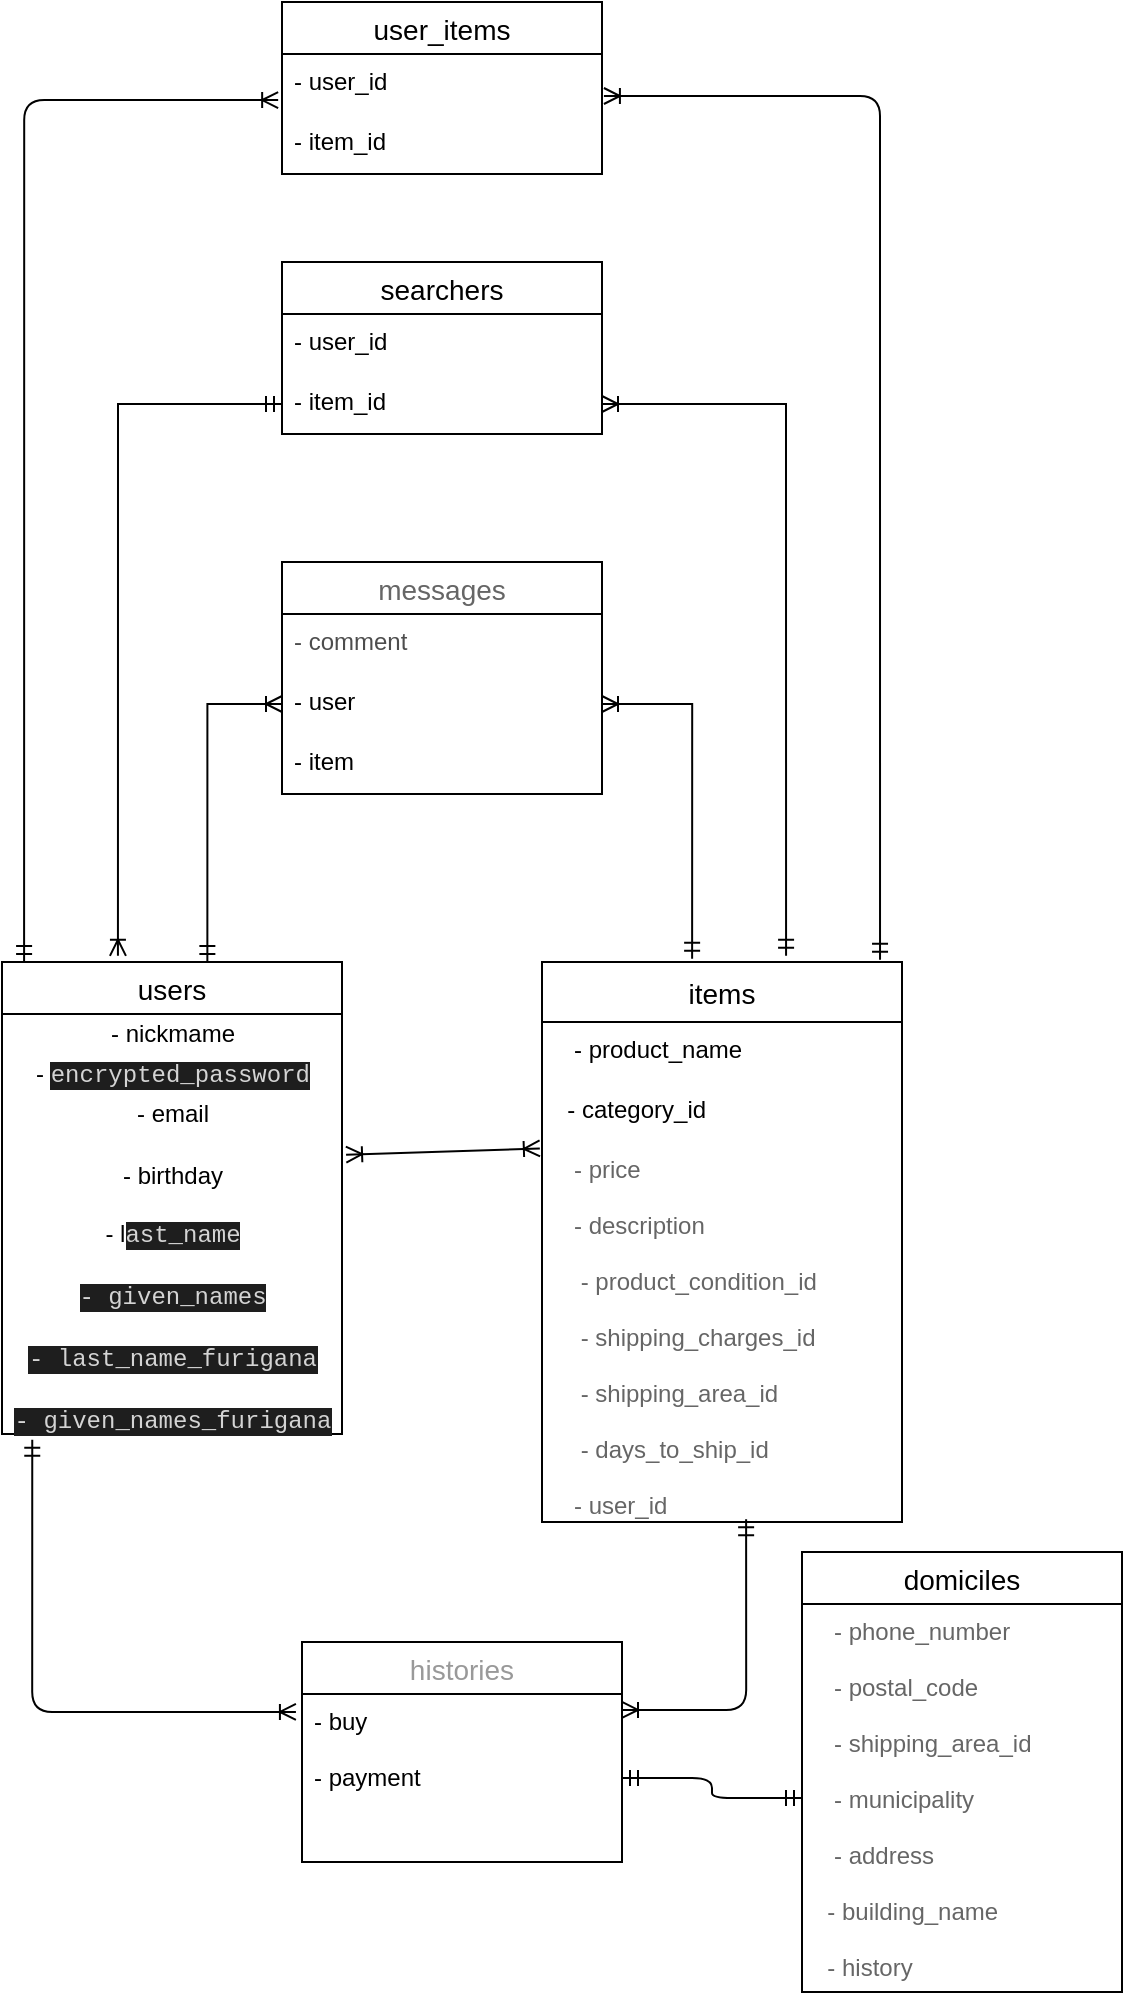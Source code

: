 <mxfile>
    <diagram id="iNz2Ei_-lWCGaTxSvaLR" name="ページ1">
        <mxGraphModel dx="312" dy="1689" grid="1" gridSize="10" guides="1" tooltips="1" connect="0" arrows="1" fold="1" page="1" pageScale="1" pageWidth="827" pageHeight="1169" math="0" shadow="0">
            <root>
                <mxCell id="0"/>
                <mxCell id="1" parent="0"/>
                <mxCell id="2" value="users" style="swimlane;fontStyle=0;childLayout=stackLayout;horizontal=1;startSize=26;horizontalStack=0;resizeParent=1;resizeParentMax=0;resizeLast=0;collapsible=1;marginBottom=0;align=center;fontSize=14;" parent="1" vertex="1">
                    <mxGeometry x="40" y="200" width="170" height="236" as="geometry">
                        <mxRectangle x="40" y="200" width="70" height="26" as="alternateBounds"/>
                    </mxGeometry>
                </mxCell>
                <mxCell id="18" value="- nickmame" style="text;html=1;align=center;verticalAlign=middle;resizable=0;points=[];autosize=1;" parent="2" vertex="1">
                    <mxGeometry y="26" width="170" height="20" as="geometry"/>
                </mxCell>
                <mxCell id="24" value="-&amp;nbsp;&lt;span style=&quot;background-color: rgb(30 , 30 , 30) ; color: rgb(212 , 212 , 212) ; font-family: &amp;#34;menlo&amp;#34; , &amp;#34;monaco&amp;#34; , &amp;#34;courier new&amp;#34; , monospace&quot;&gt;encrypted_password&lt;/span&gt;" style="text;html=1;align=center;verticalAlign=middle;resizable=0;points=[];autosize=1;rotation=0;" parent="2" vertex="1">
                    <mxGeometry y="46" width="170" height="20" as="geometry"/>
                </mxCell>
                <mxCell id="21" value="- email" style="text;html=1;align=center;verticalAlign=middle;resizable=0;points=[];autosize=1;" parent="2" vertex="1">
                    <mxGeometry y="66" width="170" height="20" as="geometry"/>
                </mxCell>
                <mxCell id="40" value="&lt;br&gt;- birthday&lt;br&gt;&lt;br&gt;- l&lt;span style=&quot;background-color: rgb(30 , 30 , 30) ; color: rgb(212 , 212 , 212) ; font-family: &amp;#34;menlo&amp;#34; , &amp;#34;monaco&amp;#34; , &amp;#34;courier new&amp;#34; , monospace&quot;&gt;ast_name&lt;br&gt;&lt;br&gt;-&amp;nbsp;&lt;/span&gt;&lt;span style=&quot;background-color: rgb(30 , 30 , 30) ; color: rgb(212 , 212 , 212) ; font-family: &amp;#34;menlo&amp;#34; , &amp;#34;monaco&amp;#34; , &amp;#34;courier new&amp;#34; , monospace&quot;&gt;given_names&lt;br&gt;&lt;br&gt;-&amp;nbsp;&lt;/span&gt;&lt;span style=&quot;background-color: rgb(30 , 30 , 30) ; color: rgb(212 , 212 , 212) ; font-family: &amp;#34;menlo&amp;#34; , &amp;#34;monaco&amp;#34; , &amp;#34;courier new&amp;#34; , monospace&quot;&gt;last_name_furigana&lt;br&gt;&lt;br&gt;-&amp;nbsp;&lt;/span&gt;&lt;span style=&quot;background-color: rgb(30 , 30 , 30) ; color: rgb(212 , 212 , 212) ; font-family: &amp;#34;menlo&amp;#34; , &amp;#34;monaco&amp;#34; , &amp;#34;courier new&amp;#34; , monospace&quot;&gt;given_names_furigana&lt;/span&gt;" style="text;html=1;align=center;verticalAlign=middle;resizable=0;points=[];autosize=1;" parent="2" vertex="1">
                    <mxGeometry y="86" width="170" height="150" as="geometry"/>
                </mxCell>
                <mxCell id="6" value="items" style="swimlane;fontStyle=0;childLayout=stackLayout;horizontal=1;startSize=30;horizontalStack=0;resizeParent=1;resizeParentMax=0;resizeLast=0;collapsible=1;marginBottom=0;align=center;fontSize=14;" parent="1" vertex="1">
                    <mxGeometry x="310" y="200" width="180" height="280" as="geometry"/>
                </mxCell>
                <mxCell id="7" value="   - product_name" style="text;strokeColor=none;fillColor=none;spacingLeft=4;spacingRight=4;overflow=hidden;rotatable=0;points=[[0,0.5],[1,0.5]];portConstraint=eastwest;fontSize=12;" parent="6" vertex="1">
                    <mxGeometry y="30" width="180" height="30" as="geometry"/>
                </mxCell>
                <mxCell id="8" value="  - category_id" style="text;strokeColor=none;fillColor=none;spacingLeft=4;spacingRight=4;overflow=hidden;rotatable=0;points=[[0,0.5],[1,0.5]];portConstraint=eastwest;fontSize=12;" parent="6" vertex="1">
                    <mxGeometry y="60" width="180" height="30" as="geometry"/>
                </mxCell>
                <mxCell id="9" value="   - price&#10;&#10;   - description&#10;&#10;    - product_condition_id&#10;&#10;    - shipping_charges_id&#10;&#10;    - shipping_area_id&#10;&#10;    - days_to_ship_id&#10;&#10;   - user_id&#10;" style="text;strokeColor=none;fillColor=none;spacingLeft=4;spacingRight=4;overflow=hidden;rotatable=0;points=[[0,0.5],[1,0.5]];portConstraint=eastwest;fontSize=12;fontColor=#666666;" parent="6" vertex="1">
                    <mxGeometry y="90" width="180" height="190" as="geometry"/>
                </mxCell>
                <mxCell id="10" value="histories" style="swimlane;fontStyle=0;childLayout=stackLayout;horizontal=1;startSize=26;horizontalStack=0;resizeParent=1;resizeParentMax=0;resizeLast=0;collapsible=1;marginBottom=0;align=center;fontSize=14;fontColor=#999999;" parent="1" vertex="1">
                    <mxGeometry x="190" y="540" width="160" height="110" as="geometry"/>
                </mxCell>
                <mxCell id="11" value="- buy&#10;&#10;- payment&#10;" style="text;strokeColor=none;fillColor=none;spacingLeft=4;spacingRight=4;overflow=hidden;rotatable=0;points=[[0,0.5],[1,0.5]];portConstraint=eastwest;fontSize=12;" parent="10" vertex="1">
                    <mxGeometry y="26" width="160" height="84" as="geometry"/>
                </mxCell>
                <mxCell id="14" value="domiciles" style="swimlane;fontStyle=0;childLayout=stackLayout;horizontal=1;startSize=26;horizontalStack=0;resizeParent=1;resizeParentMax=0;resizeLast=0;collapsible=1;marginBottom=0;align=center;fontSize=14;" parent="1" vertex="1">
                    <mxGeometry x="440" y="495" width="160" height="220" as="geometry"/>
                </mxCell>
                <mxCell id="15" value="   - phone_number&#10;&#10;   - postal_code&#10;&#10;   - shipping_area_id&#10;&#10;   - municipality&#10;&#10;   - address &#10;&#10;  - building_name&#10;&#10;  - history" style="text;strokeColor=none;fillColor=none;spacingLeft=4;spacingRight=4;overflow=hidden;rotatable=0;points=[[0,0.5],[1,0.5]];portConstraint=eastwest;fontSize=12;fontColor=#666666;" parent="14" vertex="1">
                    <mxGeometry y="26" width="160" height="194" as="geometry"/>
                </mxCell>
                <mxCell id="52" value="user_items" style="swimlane;fontStyle=0;childLayout=stackLayout;horizontal=1;startSize=26;horizontalStack=0;resizeParent=1;resizeParentMax=0;resizeLast=0;collapsible=1;marginBottom=0;align=center;fontSize=14;" parent="1" vertex="1">
                    <mxGeometry x="180" y="-280" width="160" height="86" as="geometry"/>
                </mxCell>
                <mxCell id="53" value="- user_id" style="text;strokeColor=none;fillColor=none;spacingLeft=4;spacingRight=4;overflow=hidden;rotatable=0;points=[[0,0.5],[1,0.5]];portConstraint=eastwest;fontSize=12;" parent="52" vertex="1">
                    <mxGeometry y="26" width="160" height="30" as="geometry"/>
                </mxCell>
                <mxCell id="54" value="- item_id" style="text;strokeColor=none;fillColor=none;spacingLeft=4;spacingRight=4;overflow=hidden;rotatable=0;points=[[0,0.5],[1,0.5]];portConstraint=eastwest;fontSize=12;" parent="52" vertex="1">
                    <mxGeometry y="56" width="160" height="30" as="geometry"/>
                </mxCell>
                <mxCell id="56" value="" style="fontSize=12;html=1;endArrow=ERoneToMany;startArrow=ERoneToMany;entryX=-0.006;entryY=0.017;entryDx=0;entryDy=0;entryPerimeter=0;exitX=1.012;exitY=0.069;exitDx=0;exitDy=0;exitPerimeter=0;" parent="1" source="40" target="9" edge="1">
                    <mxGeometry width="100" height="100" relative="1" as="geometry">
                        <mxPoint x="200" y="291" as="sourcePoint"/>
                        <mxPoint x="350" y="180" as="targetPoint"/>
                    </mxGeometry>
                </mxCell>
                <mxCell id="57" value="" style="fontSize=12;html=1;endArrow=ERoneToMany;startArrow=ERmandOne;exitX=0.065;exitY=0;exitDx=0;exitDy=0;exitPerimeter=0;entryX=-0.012;entryY=0.767;entryDx=0;entryDy=0;entryPerimeter=0;edgeStyle=orthogonalEdgeStyle;" parent="1" source="2" target="53" edge="1">
                    <mxGeometry width="100" height="100" relative="1" as="geometry">
                        <mxPoint x="70" y="151" as="sourcePoint"/>
                        <mxPoint x="149" y="40" as="targetPoint"/>
                    </mxGeometry>
                </mxCell>
                <mxCell id="61" value="" style="edgeStyle=orthogonalEdgeStyle;fontSize=12;html=1;endArrow=ERoneToMany;startArrow=ERmandOne;exitX=0.939;exitY=-0.004;exitDx=0;exitDy=0;exitPerimeter=0;entryX=1.006;entryY=0.7;entryDx=0;entryDy=0;entryPerimeter=0;" parent="1" source="6" target="53" edge="1">
                    <mxGeometry width="100" height="100" relative="1" as="geometry">
                        <mxPoint x="140" y="280" as="sourcePoint"/>
                        <mxPoint x="240" y="180" as="targetPoint"/>
                    </mxGeometry>
                </mxCell>
                <mxCell id="62" value="" style="edgeStyle=orthogonalEdgeStyle;fontSize=12;html=1;endArrow=ERmandOne;startArrow=ERmandOne;entryX=0;entryY=0.5;entryDx=0;entryDy=0;" parent="1" source="11" target="15" edge="1">
                    <mxGeometry width="100" height="100" relative="1" as="geometry">
                        <mxPoint x="390" y="470" as="sourcePoint"/>
                        <mxPoint x="390" y="542" as="targetPoint"/>
                    </mxGeometry>
                </mxCell>
                <mxCell id="63" value="" style="edgeStyle=orthogonalEdgeStyle;fontSize=12;html=1;endArrow=ERoneToMany;startArrow=ERmandOne;entryX=1;entryY=0.095;entryDx=0;entryDy=0;entryPerimeter=0;exitX=0.567;exitY=0.993;exitDx=0;exitDy=0;exitPerimeter=0;verticalAlign=top;" parent="1" source="9" target="11" edge="1">
                    <mxGeometry width="100" height="100" relative="1" as="geometry">
                        <mxPoint x="140" y="360" as="sourcePoint"/>
                        <mxPoint x="240" y="260" as="targetPoint"/>
                        <Array as="points">
                            <mxPoint x="412" y="574"/>
                        </Array>
                    </mxGeometry>
                </mxCell>
                <mxCell id="64" value="" style="edgeStyle=orthogonalEdgeStyle;fontSize=12;html=1;endArrow=ERoneToMany;startArrow=ERmandOne;entryX=-0.019;entryY=0.107;entryDx=0;entryDy=0;entryPerimeter=0;exitX=0.089;exitY=1.019;exitDx=0;exitDy=0;exitPerimeter=0;" parent="1" source="40" target="11" edge="1">
                    <mxGeometry width="100" height="100" relative="1" as="geometry">
                        <mxPoint x="50" y="448" as="sourcePoint"/>
                        <mxPoint x="240" y="260" as="targetPoint"/>
                    </mxGeometry>
                </mxCell>
                <mxCell id="67" value="messages" style="swimlane;fontStyle=0;childLayout=stackLayout;horizontal=1;startSize=26;horizontalStack=0;resizeParent=1;resizeParentMax=0;resizeLast=0;collapsible=1;marginBottom=0;align=center;fontSize=14;fontColor=#666666;" parent="1" vertex="1">
                    <mxGeometry x="180" width="160" height="116" as="geometry"/>
                </mxCell>
                <mxCell id="68" value="- comment" style="text;strokeColor=none;fillColor=none;spacingLeft=4;spacingRight=4;overflow=hidden;rotatable=0;points=[[0,0.5],[1,0.5]];portConstraint=eastwest;fontSize=12;fontColor=#4D4D4D;" parent="67" vertex="1">
                    <mxGeometry y="26" width="160" height="30" as="geometry"/>
                </mxCell>
                <mxCell id="69" value="- user" style="text;strokeColor=none;fillColor=none;spacingLeft=4;spacingRight=4;overflow=hidden;rotatable=0;points=[[0,0.5],[1,0.5]];portConstraint=eastwest;fontSize=12;" parent="67" vertex="1">
                    <mxGeometry y="56" width="160" height="30" as="geometry"/>
                </mxCell>
                <mxCell id="70" value="- item" style="text;strokeColor=none;fillColor=none;spacingLeft=4;spacingRight=4;overflow=hidden;rotatable=0;points=[[0,0.5],[1,0.5]];portConstraint=eastwest;fontSize=12;" parent="67" vertex="1">
                    <mxGeometry y="86" width="160" height="30" as="geometry"/>
                </mxCell>
                <mxCell id="71" style="edgeStyle=orthogonalEdgeStyle;rounded=0;orthogonalLoop=1;jettySize=auto;html=1;entryX=0.604;entryY=0;entryDx=0;entryDy=0;entryPerimeter=0;fontColor=#FFFFFF;endArrow=ERmandOne;endFill=0;startArrow=ERoneToMany;startFill=0;" parent="1" source="69" target="2" edge="1">
                    <mxGeometry relative="1" as="geometry"/>
                </mxCell>
                <mxCell id="72" style="edgeStyle=orthogonalEdgeStyle;rounded=0;orthogonalLoop=1;jettySize=auto;html=1;exitX=1;exitY=0.5;exitDx=0;exitDy=0;entryX=0.417;entryY=-0.006;entryDx=0;entryDy=0;entryPerimeter=0;fontColor=#FFFFFF;endArrow=ERmandOne;endFill=0;startArrow=ERoneToMany;startFill=0;" parent="1" source="69" target="6" edge="1">
                    <mxGeometry relative="1" as="geometry"/>
                </mxCell>
                <mxCell id="73" value="searchers" style="swimlane;fontStyle=0;childLayout=stackLayout;horizontal=1;startSize=26;horizontalStack=0;resizeParent=1;resizeParentMax=0;resizeLast=0;collapsible=1;marginBottom=0;align=center;fontSize=14;" vertex="1" parent="1">
                    <mxGeometry x="180" y="-150" width="160" height="86" as="geometry"/>
                </mxCell>
                <mxCell id="74" value="- user_id" style="text;strokeColor=none;fillColor=none;spacingLeft=4;spacingRight=4;overflow=hidden;rotatable=0;points=[[0,0.5],[1,0.5]];portConstraint=eastwest;fontSize=12;" vertex="1" parent="73">
                    <mxGeometry y="26" width="160" height="30" as="geometry"/>
                </mxCell>
                <mxCell id="75" value="- item_id" style="text;strokeColor=none;fillColor=none;spacingLeft=4;spacingRight=4;overflow=hidden;rotatable=0;points=[[0,0.5],[1,0.5]];portConstraint=eastwest;fontSize=12;" vertex="1" parent="73">
                    <mxGeometry y="56" width="160" height="30" as="geometry"/>
                </mxCell>
                <mxCell id="77" style="edgeStyle=orthogonalEdgeStyle;rounded=0;orthogonalLoop=1;jettySize=auto;html=1;entryX=0.341;entryY=-0.013;entryDx=0;entryDy=0;entryPerimeter=0;fontColor=#666666;startArrow=ERmandOne;startFill=0;endArrow=ERoneToMany;endFill=0;" edge="1" parent="1" source="75" target="2">
                    <mxGeometry relative="1" as="geometry"/>
                </mxCell>
                <mxCell id="78" style="edgeStyle=orthogonalEdgeStyle;rounded=0;orthogonalLoop=1;jettySize=auto;html=1;entryX=0.678;entryY=-0.011;entryDx=0;entryDy=0;entryPerimeter=0;startArrow=ERoneToMany;startFill=0;endArrow=ERmandOne;endFill=0;fontColor=#666666;" edge="1" parent="1" source="75" target="6">
                    <mxGeometry relative="1" as="geometry"/>
                </mxCell>
            </root>
        </mxGraphModel>
    </diagram>
</mxfile>